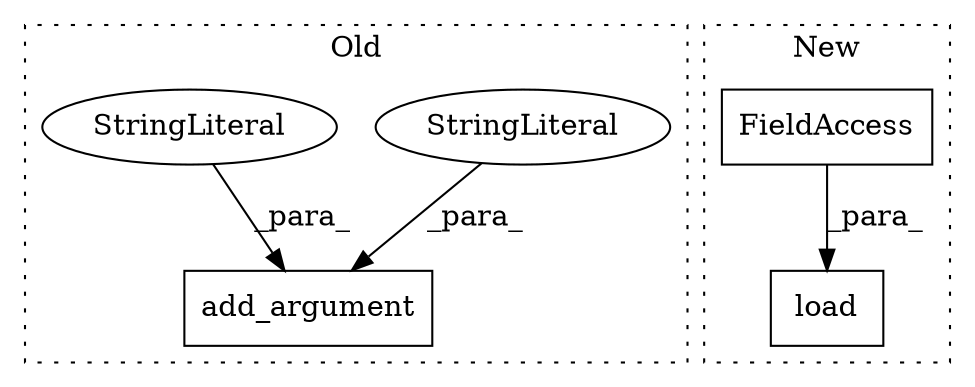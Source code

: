 digraph G {
subgraph cluster0 {
1 [label="add_argument" a="32" s="618,713" l="13,1" shape="box"];
3 [label="StringLiteral" a="45" s="655" l="33" shape="ellipse"];
4 [label="StringLiteral" a="45" s="649" l="5" shape="ellipse"];
label = "Old";
style="dotted";
}
subgraph cluster1 {
2 [label="load" a="32" s="1519,1541" l="5,1" shape="box"];
5 [label="FieldAccess" a="22" s="1524" l="4" shape="box"];
label = "New";
style="dotted";
}
3 -> 1 [label="_para_"];
4 -> 1 [label="_para_"];
5 -> 2 [label="_para_"];
}